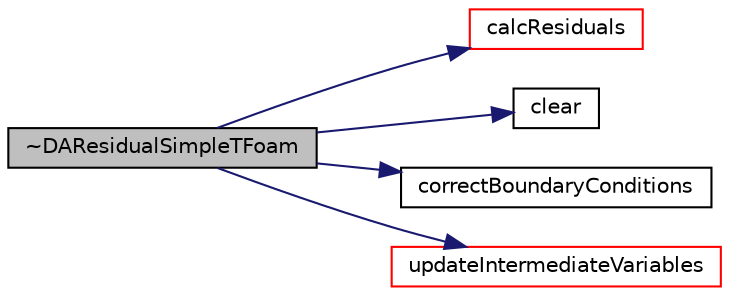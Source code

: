 digraph "~DAResidualSimpleTFoam"
{
  bgcolor="transparent";
  edge [fontname="Helvetica",fontsize="10",labelfontname="Helvetica",labelfontsize="10"];
  node [fontname="Helvetica",fontsize="10",shape=record];
  rankdir="LR";
  Node2 [label="~DAResidualSimpleTFoam",height=0.2,width=0.4,color="black", fillcolor="grey75", style="filled", fontcolor="black"];
  Node2 -> Node3 [color="midnightblue",fontsize="10",style="solid",fontname="Helvetica"];
  Node3 [label="calcResiduals",height=0.2,width=0.4,color="red",URL="$classFoam_1_1DAResidualSimpleTFoam.html#a4b38dbac981107ec6386d78322323535",tooltip="compute residual "];
  Node2 -> Node14 [color="midnightblue",fontsize="10",style="solid",fontname="Helvetica"];
  Node14 [label="clear",height=0.2,width=0.4,color="black",URL="$classFoam_1_1DAResidualSimpleTFoam.html#ac8bb3912a3ce86b15842e79d0b421204",tooltip="clear the members "];
  Node2 -> Node15 [color="midnightblue",fontsize="10",style="solid",fontname="Helvetica"];
  Node15 [label="correctBoundaryConditions",height=0.2,width=0.4,color="black",URL="$classFoam_1_1DAResidualSimpleTFoam.html#acaf6878ef900e593c4b20812f1b567d6",tooltip="update the boundary condition for all the states in the selected solver "];
  Node2 -> Node16 [color="midnightblue",fontsize="10",style="solid",fontname="Helvetica"];
  Node16 [label="updateIntermediateVariables",height=0.2,width=0.4,color="red",URL="$classFoam_1_1DAResidualSimpleTFoam.html#a1de233c7b2a8f92ffe239b5dc36ae2a3",tooltip="update any intermediate variables that are dependent on state variables and are used in calcResiduals..."];
}
